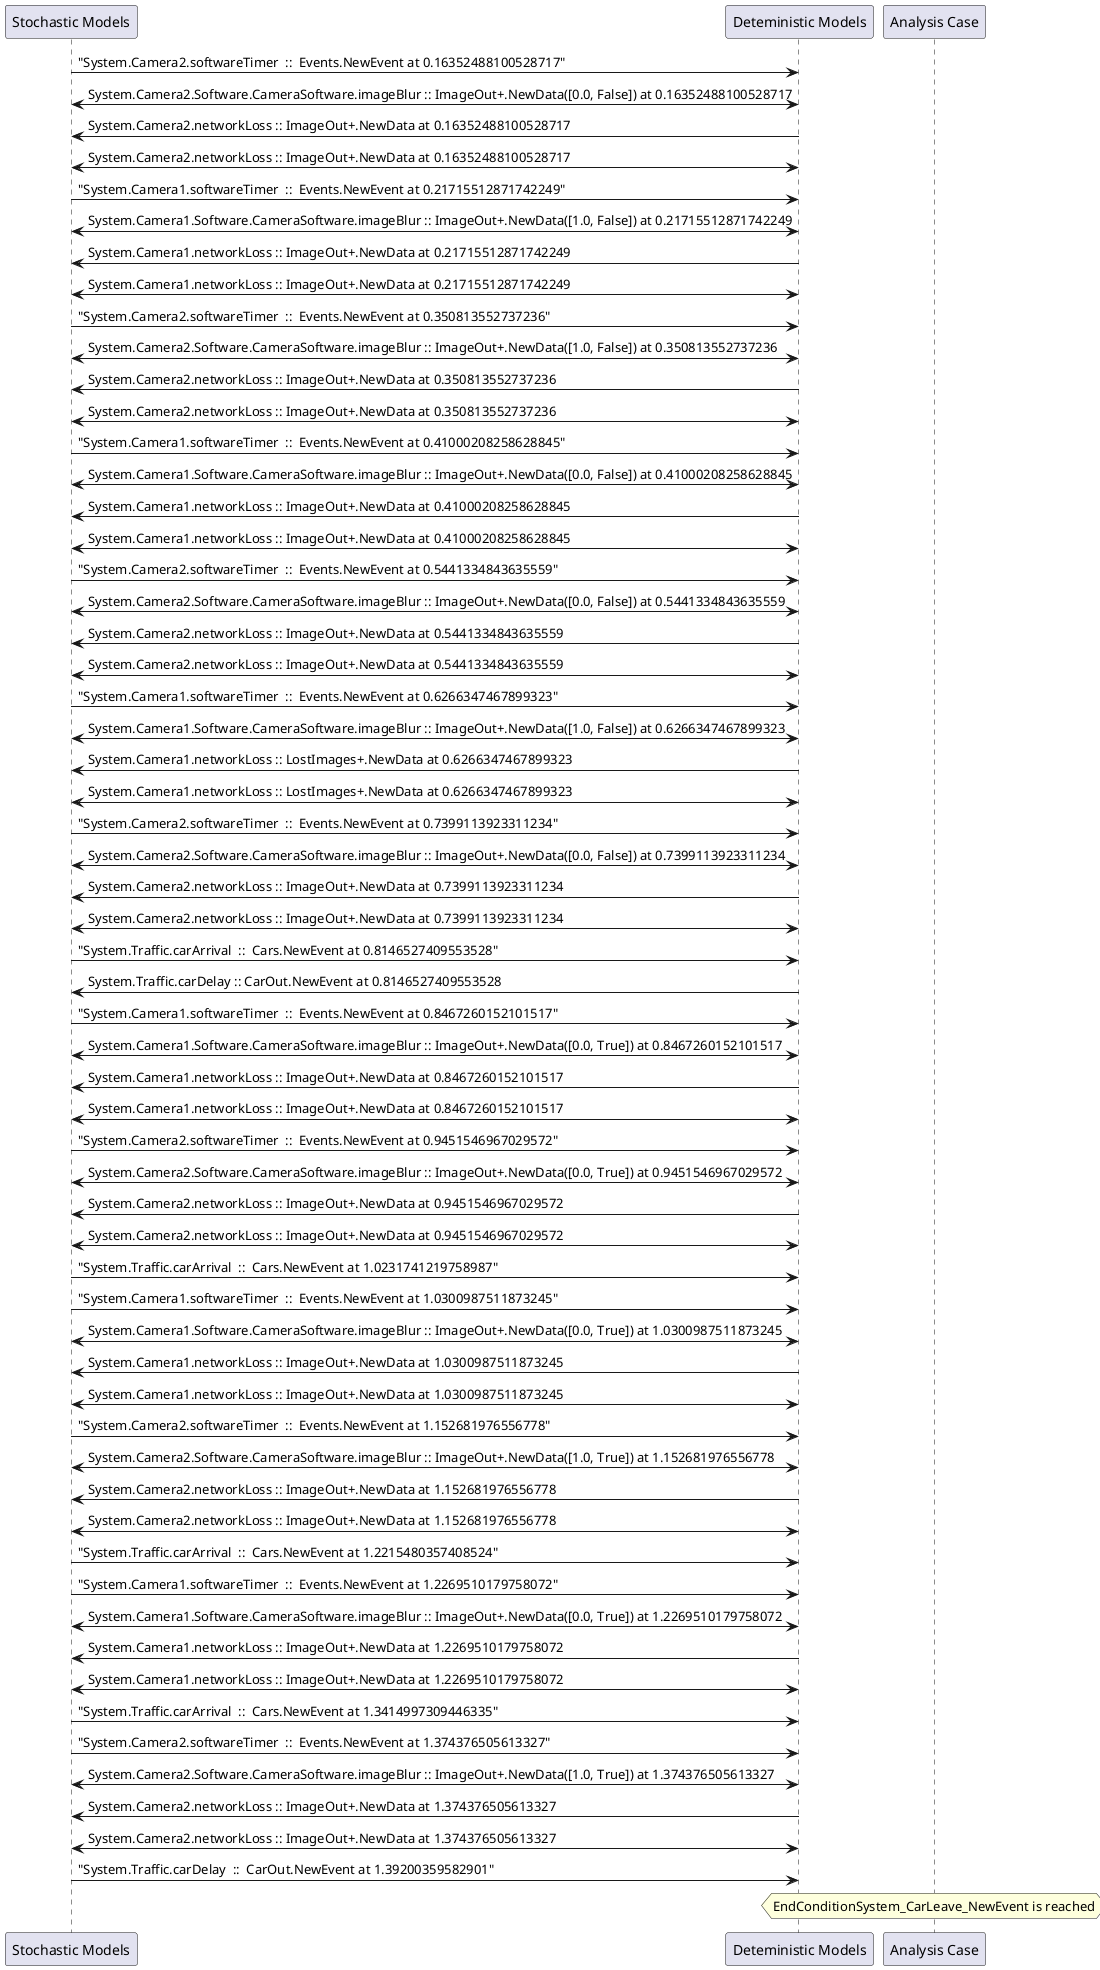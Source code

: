 
	@startuml
	participant "Stochastic Models" as stochmodel
	participant "Deteministic Models" as detmodel
	participant "Analysis Case" as analysis
	{9838_stop} stochmodel -> detmodel : "System.Camera2.softwareTimer  ::  Events.NewEvent at 0.16352488100528717"
detmodel <-> stochmodel : System.Camera2.Software.CameraSoftware.imageBlur :: ImageOut+.NewData([0.0, False]) at 0.16352488100528717
detmodel -> stochmodel : System.Camera2.networkLoss :: ImageOut+.NewData at 0.16352488100528717
detmodel <-> stochmodel : System.Camera2.networkLoss :: ImageOut+.NewData at 0.16352488100528717
{9823_stop} stochmodel -> detmodel : "System.Camera1.softwareTimer  ::  Events.NewEvent at 0.21715512871742249"
detmodel <-> stochmodel : System.Camera1.Software.CameraSoftware.imageBlur :: ImageOut+.NewData([1.0, False]) at 0.21715512871742249
detmodel -> stochmodel : System.Camera1.networkLoss :: ImageOut+.NewData at 0.21715512871742249
detmodel <-> stochmodel : System.Camera1.networkLoss :: ImageOut+.NewData at 0.21715512871742249
{9839_stop} stochmodel -> detmodel : "System.Camera2.softwareTimer  ::  Events.NewEvent at 0.350813552737236"
detmodel <-> stochmodel : System.Camera2.Software.CameraSoftware.imageBlur :: ImageOut+.NewData([1.0, False]) at 0.350813552737236
detmodel -> stochmodel : System.Camera2.networkLoss :: ImageOut+.NewData at 0.350813552737236
detmodel <-> stochmodel : System.Camera2.networkLoss :: ImageOut+.NewData at 0.350813552737236
{9824_stop} stochmodel -> detmodel : "System.Camera1.softwareTimer  ::  Events.NewEvent at 0.41000208258628845"
detmodel <-> stochmodel : System.Camera1.Software.CameraSoftware.imageBlur :: ImageOut+.NewData([0.0, False]) at 0.41000208258628845
detmodel -> stochmodel : System.Camera1.networkLoss :: ImageOut+.NewData at 0.41000208258628845
detmodel <-> stochmodel : System.Camera1.networkLoss :: ImageOut+.NewData at 0.41000208258628845
{9840_stop} stochmodel -> detmodel : "System.Camera2.softwareTimer  ::  Events.NewEvent at 0.5441334843635559"
detmodel <-> stochmodel : System.Camera2.Software.CameraSoftware.imageBlur :: ImageOut+.NewData([0.0, False]) at 0.5441334843635559
detmodel -> stochmodel : System.Camera2.networkLoss :: ImageOut+.NewData at 0.5441334843635559
detmodel <-> stochmodel : System.Camera2.networkLoss :: ImageOut+.NewData at 0.5441334843635559
{9825_stop} stochmodel -> detmodel : "System.Camera1.softwareTimer  ::  Events.NewEvent at 0.6266347467899323"
detmodel <-> stochmodel : System.Camera1.Software.CameraSoftware.imageBlur :: ImageOut+.NewData([1.0, False]) at 0.6266347467899323
detmodel -> stochmodel : System.Camera1.networkLoss :: LostImages+.NewData at 0.6266347467899323
detmodel <-> stochmodel : System.Camera1.networkLoss :: LostImages+.NewData at 0.6266347467899323
{9841_stop} stochmodel -> detmodel : "System.Camera2.softwareTimer  ::  Events.NewEvent at 0.7399113923311234"
detmodel <-> stochmodel : System.Camera2.Software.CameraSoftware.imageBlur :: ImageOut+.NewData([0.0, False]) at 0.7399113923311234
detmodel -> stochmodel : System.Camera2.networkLoss :: ImageOut+.NewData at 0.7399113923311234
detmodel <-> stochmodel : System.Camera2.networkLoss :: ImageOut+.NewData at 0.7399113923311234
{9853_stop} stochmodel -> detmodel : "System.Traffic.carArrival  ::  Cars.NewEvent at 0.8146527409553528"
{9863_start} detmodel -> stochmodel : System.Traffic.carDelay :: CarOut.NewEvent at 0.8146527409553528
{9826_stop} stochmodel -> detmodel : "System.Camera1.softwareTimer  ::  Events.NewEvent at 0.8467260152101517"
detmodel <-> stochmodel : System.Camera1.Software.CameraSoftware.imageBlur :: ImageOut+.NewData([0.0, True]) at 0.8467260152101517
detmodel -> stochmodel : System.Camera1.networkLoss :: ImageOut+.NewData at 0.8467260152101517
detmodel <-> stochmodel : System.Camera1.networkLoss :: ImageOut+.NewData at 0.8467260152101517
{9842_stop} stochmodel -> detmodel : "System.Camera2.softwareTimer  ::  Events.NewEvent at 0.9451546967029572"
detmodel <-> stochmodel : System.Camera2.Software.CameraSoftware.imageBlur :: ImageOut+.NewData([0.0, True]) at 0.9451546967029572
detmodel -> stochmodel : System.Camera2.networkLoss :: ImageOut+.NewData at 0.9451546967029572
detmodel <-> stochmodel : System.Camera2.networkLoss :: ImageOut+.NewData at 0.9451546967029572
{9854_stop} stochmodel -> detmodel : "System.Traffic.carArrival  ::  Cars.NewEvent at 1.0231741219758987"
{9827_stop} stochmodel -> detmodel : "System.Camera1.softwareTimer  ::  Events.NewEvent at 1.0300987511873245"
detmodel <-> stochmodel : System.Camera1.Software.CameraSoftware.imageBlur :: ImageOut+.NewData([0.0, True]) at 1.0300987511873245
detmodel -> stochmodel : System.Camera1.networkLoss :: ImageOut+.NewData at 1.0300987511873245
detmodel <-> stochmodel : System.Camera1.networkLoss :: ImageOut+.NewData at 1.0300987511873245
{9843_stop} stochmodel -> detmodel : "System.Camera2.softwareTimer  ::  Events.NewEvent at 1.152681976556778"
detmodel <-> stochmodel : System.Camera2.Software.CameraSoftware.imageBlur :: ImageOut+.NewData([1.0, True]) at 1.152681976556778
detmodel -> stochmodel : System.Camera2.networkLoss :: ImageOut+.NewData at 1.152681976556778
detmodel <-> stochmodel : System.Camera2.networkLoss :: ImageOut+.NewData at 1.152681976556778
{9855_stop} stochmodel -> detmodel : "System.Traffic.carArrival  ::  Cars.NewEvent at 1.2215480357408524"
{9828_stop} stochmodel -> detmodel : "System.Camera1.softwareTimer  ::  Events.NewEvent at 1.2269510179758072"
detmodel <-> stochmodel : System.Camera1.Software.CameraSoftware.imageBlur :: ImageOut+.NewData([0.0, True]) at 1.2269510179758072
detmodel -> stochmodel : System.Camera1.networkLoss :: ImageOut+.NewData at 1.2269510179758072
detmodel <-> stochmodel : System.Camera1.networkLoss :: ImageOut+.NewData at 1.2269510179758072
{9856_stop} stochmodel -> detmodel : "System.Traffic.carArrival  ::  Cars.NewEvent at 1.3414997309446335"
{9844_stop} stochmodel -> detmodel : "System.Camera2.softwareTimer  ::  Events.NewEvent at 1.374376505613327"
detmodel <-> stochmodel : System.Camera2.Software.CameraSoftware.imageBlur :: ImageOut+.NewData([1.0, True]) at 1.374376505613327
detmodel -> stochmodel : System.Camera2.networkLoss :: ImageOut+.NewData at 1.374376505613327
detmodel <-> stochmodel : System.Camera2.networkLoss :: ImageOut+.NewData at 1.374376505613327
{9863_stop} stochmodel -> detmodel : "System.Traffic.carDelay  ::  CarOut.NewEvent at 1.39200359582901"
{9863_start} <-> {9863_stop} : delay
hnote over analysis 
EndConditionSystem_CarLeave_NewEvent is reached
endnote
@enduml